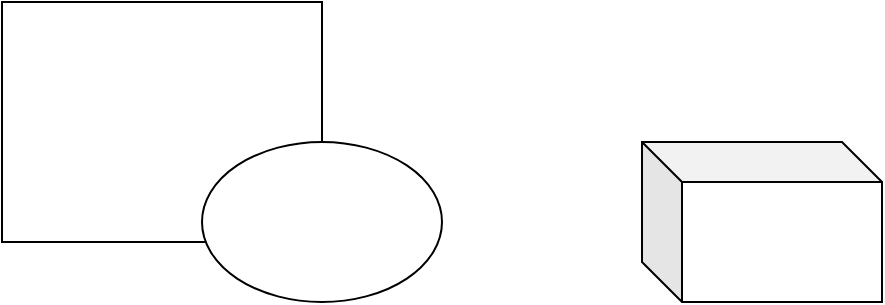 <mxfile version="20.0.2" type="github">
  <diagram id="UcZh1UxkUU9EJ_-S-m6J" name="Página-1">
    <mxGraphModel dx="1137" dy="757" grid="1" gridSize="10" guides="1" tooltips="1" connect="1" arrows="1" fold="1" page="1" pageScale="1" pageWidth="827" pageHeight="1169" math="0" shadow="0">
      <root>
        <mxCell id="0" />
        <mxCell id="1" parent="0" />
        <mxCell id="J6zsNCWBA4fvTuSnOhiy-1" value="" style="rounded=0;whiteSpace=wrap;html=1;" parent="1" vertex="1">
          <mxGeometry x="150" y="70" width="160" height="120" as="geometry" />
        </mxCell>
        <mxCell id="xZGb_4rmLsbivIutntoc-1" value="" style="ellipse;whiteSpace=wrap;html=1;" parent="1" vertex="1">
          <mxGeometry x="250" y="140" width="120" height="80" as="geometry" />
        </mxCell>
        <mxCell id="AxdGoqc_hpmkhKo9tfaf-1" value="" style="shape=cube;whiteSpace=wrap;html=1;boundedLbl=1;backgroundOutline=1;darkOpacity=0.05;darkOpacity2=0.1;" vertex="1" parent="1">
          <mxGeometry x="470" y="140" width="120" height="80" as="geometry" />
        </mxCell>
      </root>
    </mxGraphModel>
  </diagram>
</mxfile>
